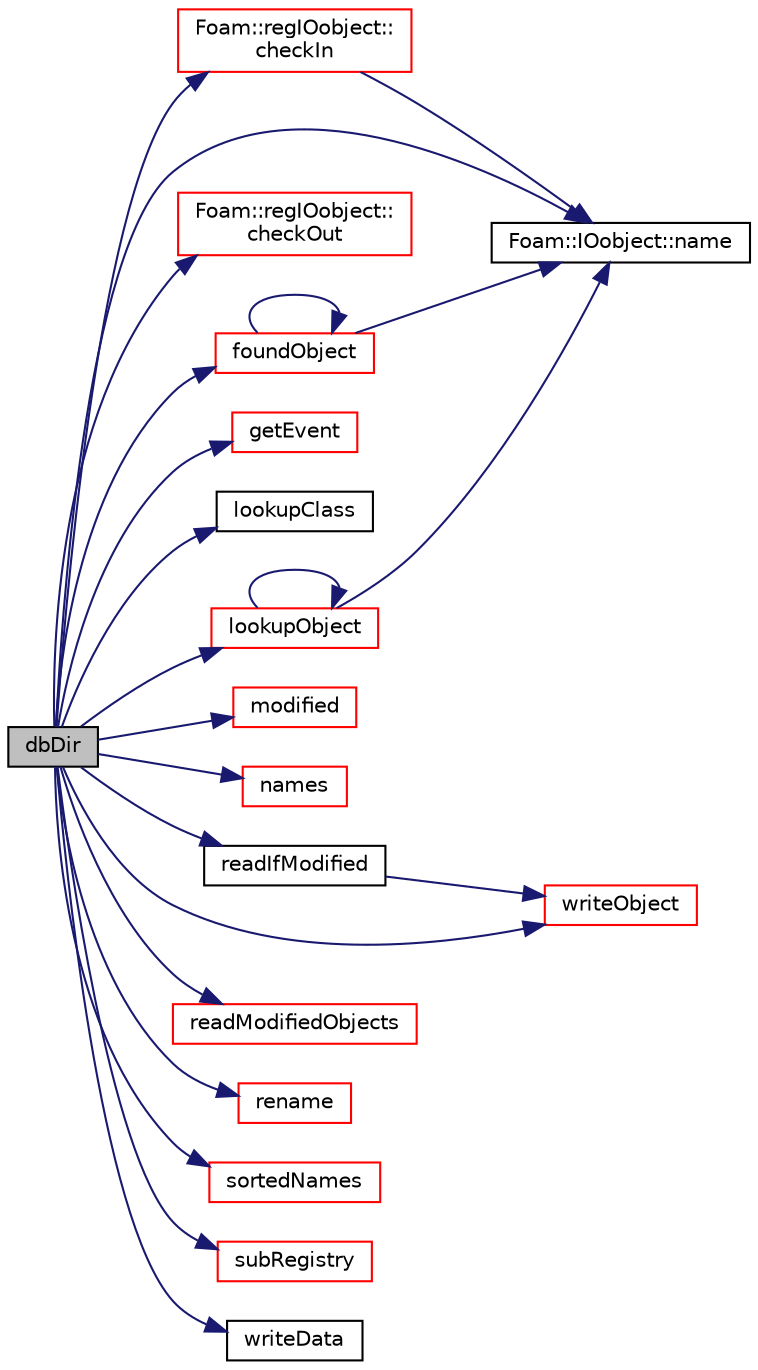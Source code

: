 digraph "dbDir"
{
  bgcolor="transparent";
  edge [fontname="Helvetica",fontsize="10",labelfontname="Helvetica",labelfontsize="10"];
  node [fontname="Helvetica",fontsize="10",shape=record];
  rankdir="LR";
  Node1 [label="dbDir",height=0.2,width=0.4,color="black", fillcolor="grey75", style="filled", fontcolor="black"];
  Node1 -> Node2 [color="midnightblue",fontsize="10",style="solid",fontname="Helvetica"];
  Node2 [label="Foam::regIOobject::\lcheckIn",height=0.2,width=0.4,color="red",URL="$a02147.html#af9e300b410088279d671077efe9751f8",tooltip="Add object to registry. "];
  Node2 -> Node3 [color="midnightblue",fontsize="10",style="solid",fontname="Helvetica"];
  Node3 [label="Foam::IOobject::name",height=0.2,width=0.4,color="black",URL="$a01179.html#a75b72488d2e82151b025744974919d5d",tooltip="Return name. "];
  Node1 -> Node4 [color="midnightblue",fontsize="10",style="solid",fontname="Helvetica"];
  Node4 [label="Foam::regIOobject::\lcheckOut",height=0.2,width=0.4,color="red",URL="$a02147.html#aca37b66bfd7214d80ab764b883b5bfc6",tooltip="Remove object from registry. "];
  Node1 -> Node5 [color="midnightblue",fontsize="10",style="solid",fontname="Helvetica"];
  Node5 [label="foundObject",height=0.2,width=0.4,color="red",URL="$a01690.html#af3bf58996b7f5a073485a5590fbebd84",tooltip="Is the named Type found? "];
  Node5 -> Node5 [color="midnightblue",fontsize="10",style="solid",fontname="Helvetica"];
  Node5 -> Node3 [color="midnightblue",fontsize="10",style="solid",fontname="Helvetica"];
  Node1 -> Node6 [color="midnightblue",fontsize="10",style="solid",fontname="Helvetica"];
  Node6 [label="getEvent",height=0.2,width=0.4,color="red",URL="$a01690.html#a72fc2b21596cda96bc31f0fff52d1ff1",tooltip="Return new event number. "];
  Node1 -> Node7 [color="midnightblue",fontsize="10",style="solid",fontname="Helvetica"];
  Node7 [label="lookupClass",height=0.2,width=0.4,color="black",URL="$a01690.html#a8e23a9a988d3882cb74a1ada1e71f50b",tooltip="Lookup and return all objects of the given Type. "];
  Node1 -> Node8 [color="midnightblue",fontsize="10",style="solid",fontname="Helvetica"];
  Node8 [label="lookupObject",height=0.2,width=0.4,color="red",URL="$a01690.html#affcae20935bdf1726ec1f822228a2330",tooltip="Lookup and return the object of the given Type. "];
  Node8 -> Node3 [color="midnightblue",fontsize="10",style="solid",fontname="Helvetica"];
  Node8 -> Node8 [color="midnightblue",fontsize="10",style="solid",fontname="Helvetica"];
  Node1 -> Node9 [color="midnightblue",fontsize="10",style="solid",fontname="Helvetica"];
  Node9 [label="modified",height=0.2,width=0.4,color="red",URL="$a01690.html#ada2e8961aa742daea78906fa148ec2e1",tooltip="Return true if any of the object&#39;s files have been modified. "];
  Node1 -> Node3 [color="midnightblue",fontsize="10",style="solid",fontname="Helvetica"];
  Node1 -> Node10 [color="midnightblue",fontsize="10",style="solid",fontname="Helvetica"];
  Node10 [label="names",height=0.2,width=0.4,color="red",URL="$a01690.html#a627bcef4e891104ff8192574b673920b",tooltip="Return the list of names of the IOobjects. "];
  Node1 -> Node11 [color="midnightblue",fontsize="10",style="solid",fontname="Helvetica"];
  Node11 [label="readIfModified",height=0.2,width=0.4,color="black",URL="$a01690.html#ab3005060b61f06fc4dcee23a2597d20c",tooltip="Read object if modified. "];
  Node11 -> Node12 [color="midnightblue",fontsize="10",style="solid",fontname="Helvetica"];
  Node12 [label="writeObject",height=0.2,width=0.4,color="red",URL="$a01690.html#aa4d5557147f7b9288cfbf5222d503307",tooltip="Write the objects. "];
  Node1 -> Node13 [color="midnightblue",fontsize="10",style="solid",fontname="Helvetica"];
  Node13 [label="readModifiedObjects",height=0.2,width=0.4,color="red",URL="$a01690.html#ad42b9316f3704237d26cd99245d49d61",tooltip="Read the objects that have been modified. "];
  Node1 -> Node14 [color="midnightblue",fontsize="10",style="solid",fontname="Helvetica"];
  Node14 [label="rename",height=0.2,width=0.4,color="red",URL="$a01690.html#af41376d1e0031e06613d5ce3c740cf7d",tooltip="Rename. "];
  Node1 -> Node15 [color="midnightblue",fontsize="10",style="solid",fontname="Helvetica"];
  Node15 [label="sortedNames",height=0.2,width=0.4,color="red",URL="$a01690.html#a1ec03641fa2e14424c78fad063e84d6d",tooltip="Return the sorted list of names of the IOobjects. "];
  Node1 -> Node16 [color="midnightblue",fontsize="10",style="solid",fontname="Helvetica"];
  Node16 [label="subRegistry",height=0.2,width=0.4,color="red",URL="$a01690.html#ac106c8b9321f55c659dc32e6144520ad",tooltip="Lookup and return a const sub-objectRegistry. Optionally create. "];
  Node1 -> Node17 [color="midnightblue",fontsize="10",style="solid",fontname="Helvetica"];
  Node17 [label="writeData",height=0.2,width=0.4,color="black",URL="$a01690.html#aa74af9a4655fe13f98a2100271ac06c8",tooltip="writeData function required by regIOobject but not used "];
  Node1 -> Node12 [color="midnightblue",fontsize="10",style="solid",fontname="Helvetica"];
}
